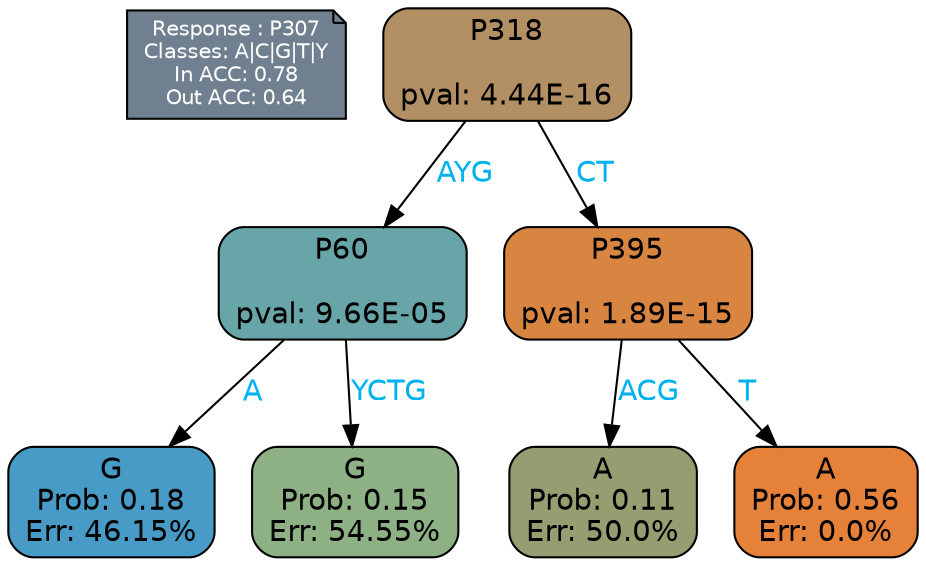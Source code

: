 digraph Tree {
node [shape=box, style="filled, rounded", color="black", fontname=helvetica] ;
graph [ranksep=equally, splines=polylines, bgcolor=transparent, dpi=600] ;
edge [fontname=helvetica] ;
LEGEND [label="Response : P307
Classes: A|C|G|T|Y
In ACC: 0.78
Out ACC: 0.64
",shape=note,align=left,style=filled,fillcolor="slategray",fontcolor="white",fontsize=10];1 [label="P318

pval: 4.44E-16", fillcolor="#b29064"] ;
2 [label="P60

pval: 9.66E-05", fillcolor="#67a5a8"] ;
3 [label="G
Prob: 0.18
Err: 46.15%", fillcolor="#479bc6"] ;
4 [label="G
Prob: 0.15
Err: 54.55%", fillcolor="#8db184"] ;
5 [label="P395

pval: 1.89E-15", fillcolor="#d88542"] ;
6 [label="A
Prob: 0.11
Err: 50.0%", fillcolor="#979d71"] ;
7 [label="A
Prob: 0.56
Err: 0.0%", fillcolor="#e58139"] ;
1 -> 2 [label="AYG",fontcolor=deepskyblue2] ;
1 -> 5 [label="CT",fontcolor=deepskyblue2] ;
2 -> 3 [label="A",fontcolor=deepskyblue2] ;
2 -> 4 [label="YCTG",fontcolor=deepskyblue2] ;
5 -> 6 [label="ACG",fontcolor=deepskyblue2] ;
5 -> 7 [label="T",fontcolor=deepskyblue2] ;
{rank = same; 3;4;6;7;}{rank = same; LEGEND;1;}}